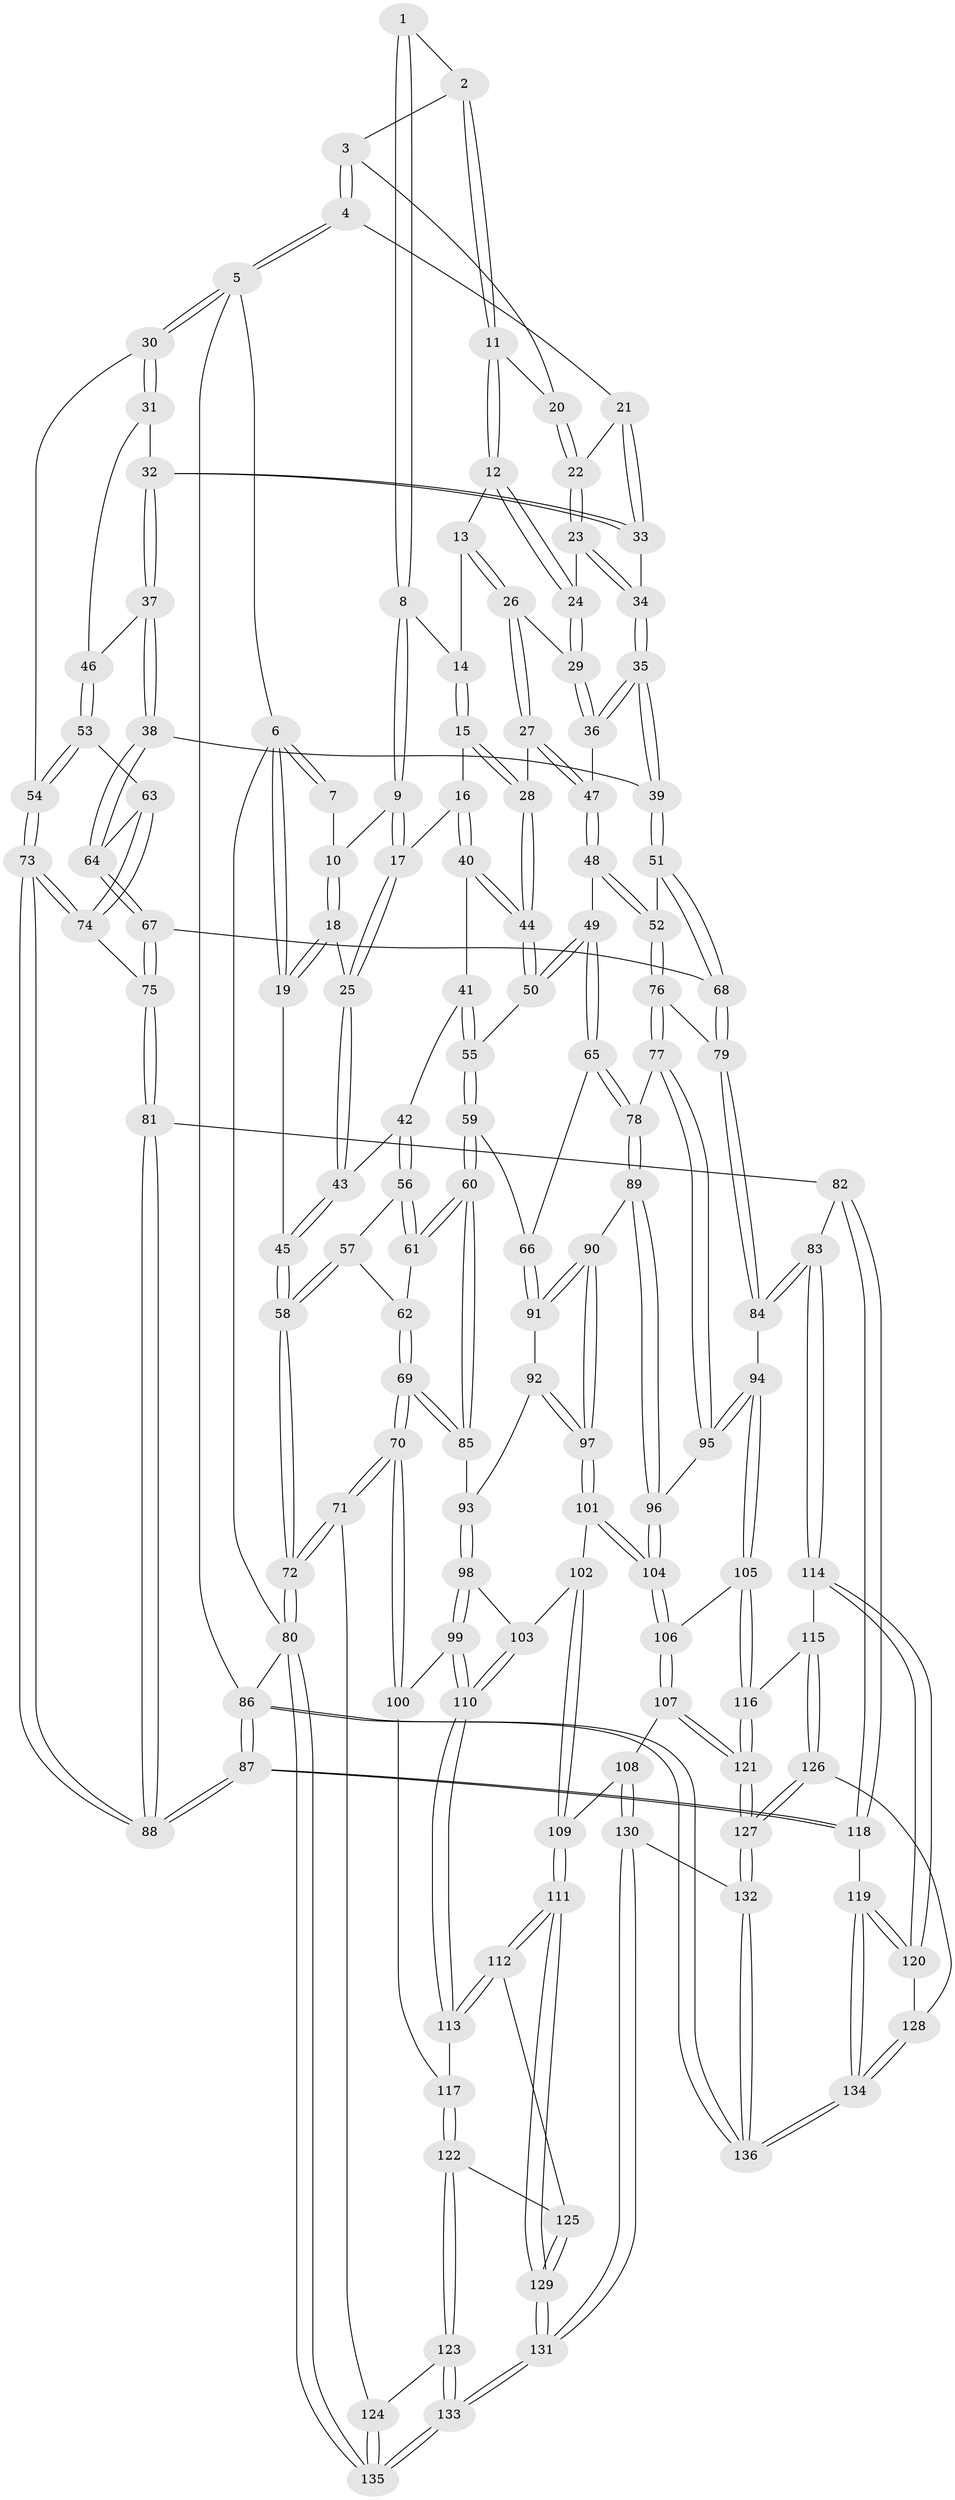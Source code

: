 // Generated by graph-tools (version 1.1) at 2025/16/03/09/25 04:16:58]
// undirected, 136 vertices, 337 edges
graph export_dot {
graph [start="1"]
  node [color=gray90,style=filled];
  1 [pos="+0.4133144290932772+0"];
  2 [pos="+0.6032604677938181+0"];
  3 [pos="+0.990992606689848+0"];
  4 [pos="+1+0"];
  5 [pos="+1+0"];
  6 [pos="+0+0"];
  7 [pos="+0+0"];
  8 [pos="+0.41324172535763376+0"];
  9 [pos="+0.2589922738790859+0.07486997982609758"];
  10 [pos="+0.2287841638824785+0.06821677903392932"];
  11 [pos="+0.6363955944500607+0.06477764709417783"];
  12 [pos="+0.6296666813086252+0.06966657723371815"];
  13 [pos="+0.5565297497182561+0.08088447732787529"];
  14 [pos="+0.4343007926914476+0"];
  15 [pos="+0.3973495697646879+0.1145543132563481"];
  16 [pos="+0.3111798890948563+0.15816912265896022"];
  17 [pos="+0.2997864893275691+0.15013205815732605"];
  18 [pos="+0.11949600163149701+0.10735806762405586"];
  19 [pos="+0+0"];
  20 [pos="+0.6986567213036294+0.06769816056786321"];
  21 [pos="+0.8838662547105377+0.041001482353386694"];
  22 [pos="+0.7303699201737933+0.12052308266692377"];
  23 [pos="+0.7304415465531575+0.1220391955503393"];
  24 [pos="+0.6415474161967207+0.17426218582634015"];
  25 [pos="+0.1468394117105471+0.1729491140859767"];
  26 [pos="+0.5208283676927566+0.18216577308915935"];
  27 [pos="+0.5112389759139023+0.19075519123940718"];
  28 [pos="+0.4961723685924873+0.19223103506612726"];
  29 [pos="+0.6387970954690348+0.180608781722999"];
  30 [pos="+1+0.09771581311227882"];
  31 [pos="+0.9367941132120182+0.20434418710069513"];
  32 [pos="+0.8780528892893615+0.186681265121312"];
  33 [pos="+0.8676586831240983+0.16649282048748654"];
  34 [pos="+0.7579795867425562+0.17332750451739962"];
  35 [pos="+0.7188609661345436+0.26012164409101585"];
  36 [pos="+0.6725600830450866+0.2366587028712191"];
  37 [pos="+0.819617386886162+0.340117148513393"];
  38 [pos="+0.8126245874686192+0.3464866392159249"];
  39 [pos="+0.7566076831837627+0.3460070863607858"];
  40 [pos="+0.3110807905234796+0.16472355467552555"];
  41 [pos="+0.2314579896435872+0.29256329432527023"];
  42 [pos="+0.1344935601374557+0.28710674672882397"];
  43 [pos="+0.13404168535927008+0.28241353745796527"];
  44 [pos="+0.404783837760612+0.3055143469214666"];
  45 [pos="+0+0"];
  46 [pos="+0.9552861624223509+0.3119702934046591"];
  47 [pos="+0.5700523045107474+0.2827885147654675"];
  48 [pos="+0.5701168818178445+0.39492697391540615"];
  49 [pos="+0.5187615138221225+0.41051706239014224"];
  50 [pos="+0.40184238165452635+0.322205009138794"];
  51 [pos="+0.7258542246652107+0.3736026279909474"];
  52 [pos="+0.6656007575509187+0.42162707790206444"];
  53 [pos="+1+0.34957258575871647"];
  54 [pos="+1+0.32796201339655634"];
  55 [pos="+0.31842077776944283+0.3643296407615618"];
  56 [pos="+0.11697481341794969+0.3072995464640237"];
  57 [pos="+0.09678258880486972+0.3218871096359799"];
  58 [pos="+0+0.3223665028858081"];
  59 [pos="+0.2839566844409769+0.498499873206379"];
  60 [pos="+0.27888064420792047+0.5005788590038536"];
  61 [pos="+0.27237340527411685+0.495193955763935"];
  62 [pos="+0.10030508534800588+0.4076610097883274"];
  63 [pos="+0.945750001137128+0.43241793515218924"];
  64 [pos="+0.8768939709037716+0.43597925497986695"];
  65 [pos="+0.4736462693793218+0.49919484477846204"];
  66 [pos="+0.3428802232739898+0.5232631522068258"];
  67 [pos="+0.8628732179348908+0.5318966913530917"];
  68 [pos="+0.8300856833480051+0.5378736819819796"];
  69 [pos="+0.018212691152726952+0.6734666523717271"];
  70 [pos="+0.002670672351210532+0.6883018867645296"];
  71 [pos="+0+0.7101408523525267"];
  72 [pos="+0+0.7137906611064052"];
  73 [pos="+1+0.5135434889739606"];
  74 [pos="+0.9836123841313874+0.49888647092892713"];
  75 [pos="+0.9124383182371045+0.5830391989647038"];
  76 [pos="+0.6820804877548796+0.5171448825028941"];
  77 [pos="+0.6041102379276464+0.6124709691473987"];
  78 [pos="+0.5290305539628605+0.6056388014711596"];
  79 [pos="+0.7566645032352963+0.5587473933515932"];
  80 [pos="+0+1"];
  81 [pos="+0.9606438178087744+0.6973959040148403"];
  82 [pos="+0.8827410781243239+0.7476580166118402"];
  83 [pos="+0.7987466824399555+0.7559667123902537"];
  84 [pos="+0.7775849515118032+0.7448508832465293"];
  85 [pos="+0.2141809518928627+0.5637089447613167"];
  86 [pos="+1+1"];
  87 [pos="+1+0.9926699323286728"];
  88 [pos="+1+0.7092440965342022"];
  89 [pos="+0.49632178446316005+0.642485034224191"];
  90 [pos="+0.44434950855809685+0.6738990978601122"];
  91 [pos="+0.3571593153415788+0.563558190952588"];
  92 [pos="+0.3324416279621373+0.6771636645740358"];
  93 [pos="+0.3176249090563571+0.6795977725888358"];
  94 [pos="+0.7298756501563136+0.7424449321173137"];
  95 [pos="+0.6503299174156308+0.701586139665136"];
  96 [pos="+0.561496763143106+0.7641750374588475"];
  97 [pos="+0.4221396298727448+0.7129385391272361"];
  98 [pos="+0.3150141342194231+0.6827022961407853"];
  99 [pos="+0.24036721153101018+0.7684830353316837"];
  100 [pos="+0.18048383918663005+0.7631591452460476"];
  101 [pos="+0.42249809188806176+0.7549767667469819"];
  102 [pos="+0.4170503150748957+0.7612234354881872"];
  103 [pos="+0.35640559175540365+0.7919900879348636"];
  104 [pos="+0.5372418961078762+0.8034172113960932"];
  105 [pos="+0.6285754429306621+0.8540391690075994"];
  106 [pos="+0.5466838885920494+0.8329333104373916"];
  107 [pos="+0.5125365772299816+0.8997318532442683"];
  108 [pos="+0.4475931917615387+0.9131458386356102"];
  109 [pos="+0.4389443504887906+0.9116090347094116"];
  110 [pos="+0.3180108808549241+0.8120160914461341"];
  111 [pos="+0.38708523047001414+0.9275523963346768"];
  112 [pos="+0.33704842186986955+0.8864837020727738"];
  113 [pos="+0.3217336984293229+0.8431220789631176"];
  114 [pos="+0.7807871884132209+0.8344258321046607"];
  115 [pos="+0.6764343283900993+0.909279090393906"];
  116 [pos="+0.6416070903894222+0.8824261178411891"];
  117 [pos="+0.22282079406266683+0.9045678980638051"];
  118 [pos="+0.9282712965676283+0.9227569554765419"];
  119 [pos="+0.8797028622691816+0.9750323638269779"];
  120 [pos="+0.7905777667475387+0.9034632047707587"];
  121 [pos="+0.5658159775814081+0.9760839954354789"];
  122 [pos="+0.22116362405969844+0.9327725721913454"];
  123 [pos="+0.21561319475545365+0.939570176273714"];
  124 [pos="+0.08771140891389037+0.9039198481137506"];
  125 [pos="+0.2816247828675163+0.9301354323407354"];
  126 [pos="+0.6967955322146787+0.9831908445946409"];
  127 [pos="+0.6204137170623334+1"];
  128 [pos="+0.7473872314241392+0.9547165104647053"];
  129 [pos="+0.3411876724039419+1"];
  130 [pos="+0.5287563282641298+1"];
  131 [pos="+0.3170894348215673+1"];
  132 [pos="+0.6173296268991318+1"];
  133 [pos="+0.20407492954285222+1"];
  134 [pos="+0.8686014980751156+1"];
  135 [pos="+0.19477673313178698+1"];
  136 [pos="+0.8571312808887838+1"];
  1 -- 2;
  1 -- 8;
  1 -- 8;
  2 -- 3;
  2 -- 11;
  2 -- 11;
  3 -- 4;
  3 -- 4;
  3 -- 20;
  4 -- 5;
  4 -- 5;
  4 -- 21;
  5 -- 6;
  5 -- 30;
  5 -- 30;
  5 -- 86;
  6 -- 7;
  6 -- 7;
  6 -- 19;
  6 -- 19;
  6 -- 80;
  7 -- 10;
  8 -- 9;
  8 -- 9;
  8 -- 14;
  9 -- 10;
  9 -- 17;
  9 -- 17;
  10 -- 18;
  10 -- 18;
  11 -- 12;
  11 -- 12;
  11 -- 20;
  12 -- 13;
  12 -- 24;
  12 -- 24;
  13 -- 14;
  13 -- 26;
  13 -- 26;
  14 -- 15;
  14 -- 15;
  15 -- 16;
  15 -- 28;
  15 -- 28;
  16 -- 17;
  16 -- 40;
  16 -- 40;
  17 -- 25;
  17 -- 25;
  18 -- 19;
  18 -- 19;
  18 -- 25;
  19 -- 45;
  20 -- 22;
  20 -- 22;
  21 -- 22;
  21 -- 33;
  21 -- 33;
  22 -- 23;
  22 -- 23;
  23 -- 24;
  23 -- 34;
  23 -- 34;
  24 -- 29;
  24 -- 29;
  25 -- 43;
  25 -- 43;
  26 -- 27;
  26 -- 27;
  26 -- 29;
  27 -- 28;
  27 -- 47;
  27 -- 47;
  28 -- 44;
  28 -- 44;
  29 -- 36;
  29 -- 36;
  30 -- 31;
  30 -- 31;
  30 -- 54;
  31 -- 32;
  31 -- 46;
  32 -- 33;
  32 -- 33;
  32 -- 37;
  32 -- 37;
  33 -- 34;
  34 -- 35;
  34 -- 35;
  35 -- 36;
  35 -- 36;
  35 -- 39;
  35 -- 39;
  36 -- 47;
  37 -- 38;
  37 -- 38;
  37 -- 46;
  38 -- 39;
  38 -- 64;
  38 -- 64;
  39 -- 51;
  39 -- 51;
  40 -- 41;
  40 -- 44;
  40 -- 44;
  41 -- 42;
  41 -- 55;
  41 -- 55;
  42 -- 43;
  42 -- 56;
  42 -- 56;
  43 -- 45;
  43 -- 45;
  44 -- 50;
  44 -- 50;
  45 -- 58;
  45 -- 58;
  46 -- 53;
  46 -- 53;
  47 -- 48;
  47 -- 48;
  48 -- 49;
  48 -- 52;
  48 -- 52;
  49 -- 50;
  49 -- 50;
  49 -- 65;
  49 -- 65;
  50 -- 55;
  51 -- 52;
  51 -- 68;
  51 -- 68;
  52 -- 76;
  52 -- 76;
  53 -- 54;
  53 -- 54;
  53 -- 63;
  54 -- 73;
  54 -- 73;
  55 -- 59;
  55 -- 59;
  56 -- 57;
  56 -- 61;
  56 -- 61;
  57 -- 58;
  57 -- 58;
  57 -- 62;
  58 -- 72;
  58 -- 72;
  59 -- 60;
  59 -- 60;
  59 -- 66;
  60 -- 61;
  60 -- 61;
  60 -- 85;
  60 -- 85;
  61 -- 62;
  62 -- 69;
  62 -- 69;
  63 -- 64;
  63 -- 74;
  63 -- 74;
  64 -- 67;
  64 -- 67;
  65 -- 66;
  65 -- 78;
  65 -- 78;
  66 -- 91;
  66 -- 91;
  67 -- 68;
  67 -- 75;
  67 -- 75;
  68 -- 79;
  68 -- 79;
  69 -- 70;
  69 -- 70;
  69 -- 85;
  69 -- 85;
  70 -- 71;
  70 -- 71;
  70 -- 100;
  70 -- 100;
  71 -- 72;
  71 -- 72;
  71 -- 124;
  72 -- 80;
  72 -- 80;
  73 -- 74;
  73 -- 74;
  73 -- 88;
  73 -- 88;
  74 -- 75;
  75 -- 81;
  75 -- 81;
  76 -- 77;
  76 -- 77;
  76 -- 79;
  77 -- 78;
  77 -- 95;
  77 -- 95;
  78 -- 89;
  78 -- 89;
  79 -- 84;
  79 -- 84;
  80 -- 135;
  80 -- 135;
  80 -- 86;
  81 -- 82;
  81 -- 88;
  81 -- 88;
  82 -- 83;
  82 -- 118;
  82 -- 118;
  83 -- 84;
  83 -- 84;
  83 -- 114;
  83 -- 114;
  84 -- 94;
  85 -- 93;
  86 -- 87;
  86 -- 87;
  86 -- 136;
  86 -- 136;
  87 -- 88;
  87 -- 88;
  87 -- 118;
  87 -- 118;
  89 -- 90;
  89 -- 96;
  89 -- 96;
  90 -- 91;
  90 -- 91;
  90 -- 97;
  90 -- 97;
  91 -- 92;
  92 -- 93;
  92 -- 97;
  92 -- 97;
  93 -- 98;
  93 -- 98;
  94 -- 95;
  94 -- 95;
  94 -- 105;
  94 -- 105;
  95 -- 96;
  96 -- 104;
  96 -- 104;
  97 -- 101;
  97 -- 101;
  98 -- 99;
  98 -- 99;
  98 -- 103;
  99 -- 100;
  99 -- 110;
  99 -- 110;
  100 -- 117;
  101 -- 102;
  101 -- 104;
  101 -- 104;
  102 -- 103;
  102 -- 109;
  102 -- 109;
  103 -- 110;
  103 -- 110;
  104 -- 106;
  104 -- 106;
  105 -- 106;
  105 -- 116;
  105 -- 116;
  106 -- 107;
  106 -- 107;
  107 -- 108;
  107 -- 121;
  107 -- 121;
  108 -- 109;
  108 -- 130;
  108 -- 130;
  109 -- 111;
  109 -- 111;
  110 -- 113;
  110 -- 113;
  111 -- 112;
  111 -- 112;
  111 -- 129;
  111 -- 129;
  112 -- 113;
  112 -- 113;
  112 -- 125;
  113 -- 117;
  114 -- 115;
  114 -- 120;
  114 -- 120;
  115 -- 116;
  115 -- 126;
  115 -- 126;
  116 -- 121;
  116 -- 121;
  117 -- 122;
  117 -- 122;
  118 -- 119;
  119 -- 120;
  119 -- 120;
  119 -- 134;
  119 -- 134;
  120 -- 128;
  121 -- 127;
  121 -- 127;
  122 -- 123;
  122 -- 123;
  122 -- 125;
  123 -- 124;
  123 -- 133;
  123 -- 133;
  124 -- 135;
  124 -- 135;
  125 -- 129;
  125 -- 129;
  126 -- 127;
  126 -- 127;
  126 -- 128;
  127 -- 132;
  127 -- 132;
  128 -- 134;
  128 -- 134;
  129 -- 131;
  129 -- 131;
  130 -- 131;
  130 -- 131;
  130 -- 132;
  131 -- 133;
  131 -- 133;
  132 -- 136;
  132 -- 136;
  133 -- 135;
  133 -- 135;
  134 -- 136;
  134 -- 136;
}
